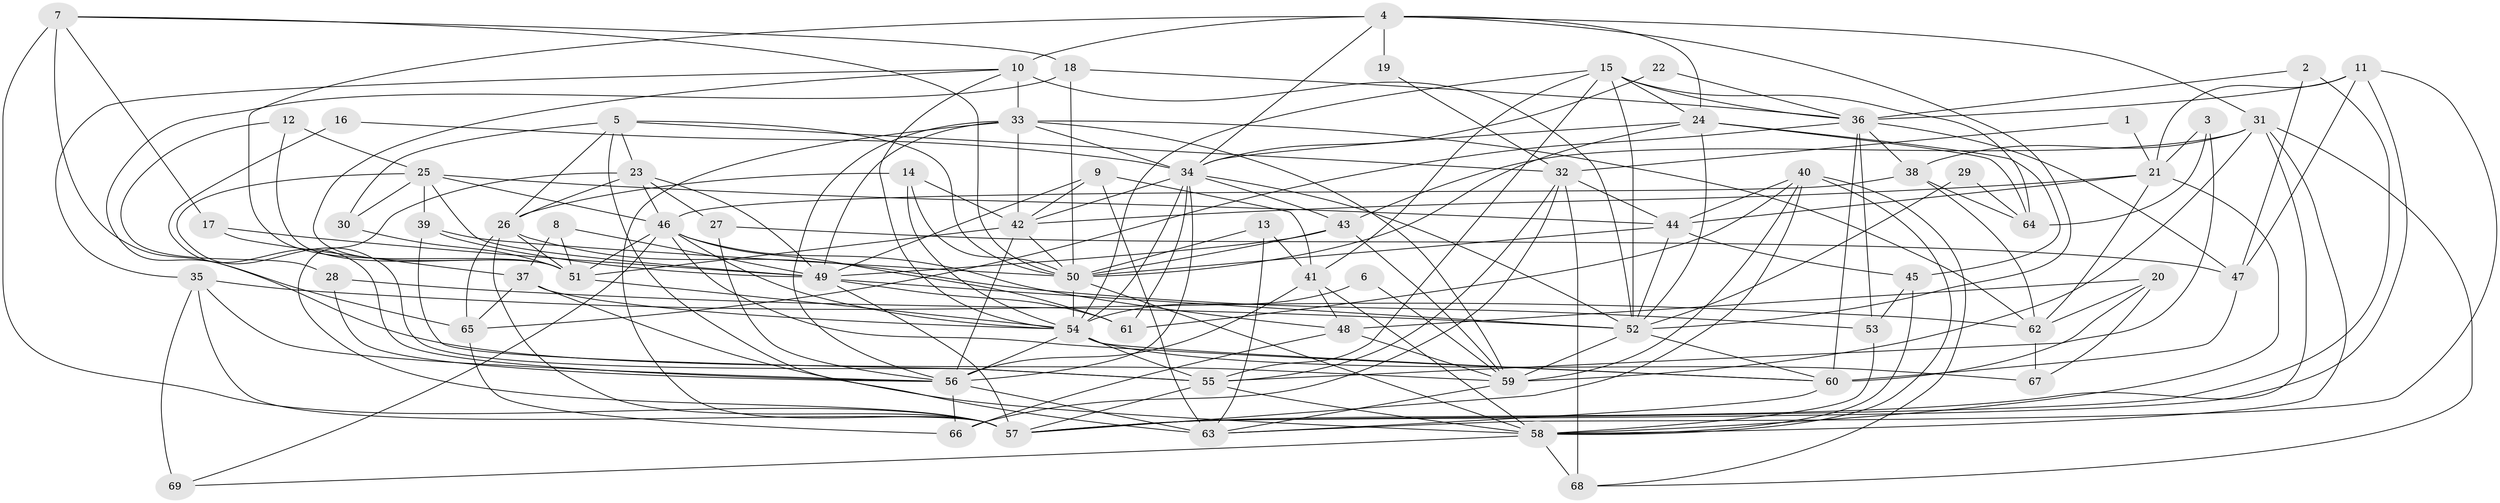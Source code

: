 // original degree distribution, {6: 0.10869565217391304, 3: 0.2898550724637681, 2: 0.12318840579710146, 7: 0.028985507246376812, 4: 0.2608695652173913, 5: 0.17391304347826086, 8: 0.014492753623188406}
// Generated by graph-tools (version 1.1) at 2025/26/03/09/25 03:26:13]
// undirected, 69 vertices, 200 edges
graph export_dot {
graph [start="1"]
  node [color=gray90,style=filled];
  1;
  2;
  3;
  4;
  5;
  6;
  7;
  8;
  9;
  10;
  11;
  12;
  13;
  14;
  15;
  16;
  17;
  18;
  19;
  20;
  21;
  22;
  23;
  24;
  25;
  26;
  27;
  28;
  29;
  30;
  31;
  32;
  33;
  34;
  35;
  36;
  37;
  38;
  39;
  40;
  41;
  42;
  43;
  44;
  45;
  46;
  47;
  48;
  49;
  50;
  51;
  52;
  53;
  54;
  55;
  56;
  57;
  58;
  59;
  60;
  61;
  62;
  63;
  64;
  65;
  66;
  67;
  68;
  69;
  1 -- 21 [weight=1.0];
  1 -- 32 [weight=1.0];
  2 -- 36 [weight=1.0];
  2 -- 47 [weight=1.0];
  2 -- 57 [weight=1.0];
  3 -- 21 [weight=1.0];
  3 -- 55 [weight=1.0];
  3 -- 64 [weight=1.0];
  4 -- 10 [weight=1.0];
  4 -- 19 [weight=1.0];
  4 -- 24 [weight=1.0];
  4 -- 31 [weight=1.0];
  4 -- 34 [weight=1.0];
  4 -- 51 [weight=1.0];
  4 -- 52 [weight=1.0];
  5 -- 23 [weight=1.0];
  5 -- 26 [weight=1.0];
  5 -- 30 [weight=1.0];
  5 -- 32 [weight=1.0];
  5 -- 50 [weight=1.0];
  5 -- 63 [weight=1.0];
  6 -- 54 [weight=1.0];
  6 -- 59 [weight=1.0];
  7 -- 17 [weight=1.0];
  7 -- 18 [weight=1.0];
  7 -- 50 [weight=1.0];
  7 -- 57 [weight=1.0];
  7 -- 65 [weight=1.0];
  8 -- 37 [weight=1.0];
  8 -- 49 [weight=1.0];
  8 -- 51 [weight=1.0];
  9 -- 41 [weight=1.0];
  9 -- 42 [weight=1.0];
  9 -- 49 [weight=1.0];
  9 -- 63 [weight=1.0];
  10 -- 33 [weight=1.0];
  10 -- 35 [weight=1.0];
  10 -- 51 [weight=1.0];
  10 -- 52 [weight=1.0];
  10 -- 54 [weight=1.0];
  11 -- 21 [weight=1.0];
  11 -- 36 [weight=1.0];
  11 -- 47 [weight=1.0];
  11 -- 57 [weight=1.0];
  11 -- 63 [weight=1.0];
  12 -- 25 [weight=1.0];
  12 -- 28 [weight=1.0];
  12 -- 51 [weight=1.0];
  13 -- 41 [weight=1.0];
  13 -- 50 [weight=1.0];
  13 -- 63 [weight=1.0];
  14 -- 26 [weight=1.0];
  14 -- 42 [weight=1.0];
  14 -- 50 [weight=1.0];
  14 -- 54 [weight=1.0];
  15 -- 24 [weight=1.0];
  15 -- 36 [weight=1.0];
  15 -- 41 [weight=1.0];
  15 -- 52 [weight=1.0];
  15 -- 54 [weight=1.0];
  15 -- 55 [weight=1.0];
  15 -- 64 [weight=1.0];
  16 -- 34 [weight=1.0];
  16 -- 56 [weight=1.0];
  17 -- 37 [weight=1.0];
  17 -- 49 [weight=1.0];
  18 -- 36 [weight=1.0];
  18 -- 50 [weight=1.0];
  18 -- 59 [weight=1.0];
  19 -- 32 [weight=1.0];
  20 -- 48 [weight=1.0];
  20 -- 60 [weight=1.0];
  20 -- 62 [weight=1.0];
  20 -- 67 [weight=1.0];
  21 -- 42 [weight=1.0];
  21 -- 44 [weight=1.0];
  21 -- 58 [weight=1.0];
  21 -- 62 [weight=1.0];
  22 -- 34 [weight=1.0];
  22 -- 36 [weight=1.0];
  23 -- 26 [weight=1.0];
  23 -- 27 [weight=1.0];
  23 -- 46 [weight=1.0];
  23 -- 49 [weight=2.0];
  23 -- 57 [weight=2.0];
  24 -- 34 [weight=1.0];
  24 -- 45 [weight=1.0];
  24 -- 50 [weight=1.0];
  24 -- 52 [weight=1.0];
  24 -- 64 [weight=1.0];
  25 -- 30 [weight=1.0];
  25 -- 39 [weight=1.0];
  25 -- 44 [weight=1.0];
  25 -- 46 [weight=1.0];
  25 -- 49 [weight=1.0];
  25 -- 55 [weight=1.0];
  26 -- 51 [weight=1.0];
  26 -- 53 [weight=1.0];
  26 -- 57 [weight=1.0];
  26 -- 65 [weight=1.0];
  27 -- 47 [weight=1.0];
  27 -- 56 [weight=1.0];
  28 -- 52 [weight=1.0];
  28 -- 56 [weight=1.0];
  29 -- 52 [weight=1.0];
  29 -- 64 [weight=1.0];
  30 -- 51 [weight=1.0];
  31 -- 38 [weight=1.0];
  31 -- 43 [weight=1.0];
  31 -- 57 [weight=1.0];
  31 -- 58 [weight=1.0];
  31 -- 59 [weight=1.0];
  31 -- 68 [weight=1.0];
  32 -- 44 [weight=1.0];
  32 -- 55 [weight=1.0];
  32 -- 66 [weight=1.0];
  32 -- 68 [weight=1.0];
  33 -- 34 [weight=1.0];
  33 -- 42 [weight=1.0];
  33 -- 49 [weight=1.0];
  33 -- 56 [weight=1.0];
  33 -- 57 [weight=1.0];
  33 -- 59 [weight=2.0];
  33 -- 62 [weight=1.0];
  34 -- 42 [weight=1.0];
  34 -- 43 [weight=1.0];
  34 -- 52 [weight=1.0];
  34 -- 54 [weight=1.0];
  34 -- 56 [weight=1.0];
  34 -- 61 [weight=1.0];
  35 -- 56 [weight=1.0];
  35 -- 57 [weight=1.0];
  35 -- 62 [weight=1.0];
  35 -- 69 [weight=1.0];
  36 -- 38 [weight=1.0];
  36 -- 47 [weight=1.0];
  36 -- 53 [weight=1.0];
  36 -- 60 [weight=1.0];
  36 -- 65 [weight=1.0];
  37 -- 54 [weight=1.0];
  37 -- 58 [weight=1.0];
  37 -- 65 [weight=1.0];
  38 -- 46 [weight=1.0];
  38 -- 62 [weight=1.0];
  38 -- 64 [weight=1.0];
  39 -- 49 [weight=2.0];
  39 -- 50 [weight=2.0];
  39 -- 55 [weight=1.0];
  40 -- 44 [weight=1.0];
  40 -- 57 [weight=1.0];
  40 -- 58 [weight=1.0];
  40 -- 59 [weight=1.0];
  40 -- 61 [weight=1.0];
  40 -- 68 [weight=1.0];
  41 -- 48 [weight=1.0];
  41 -- 56 [weight=1.0];
  41 -- 58 [weight=1.0];
  42 -- 50 [weight=1.0];
  42 -- 51 [weight=1.0];
  42 -- 56 [weight=1.0];
  43 -- 49 [weight=1.0];
  43 -- 50 [weight=1.0];
  43 -- 59 [weight=1.0];
  44 -- 45 [weight=1.0];
  44 -- 50 [weight=1.0];
  44 -- 52 [weight=1.0];
  45 -- 53 [weight=1.0];
  45 -- 58 [weight=1.0];
  46 -- 48 [weight=1.0];
  46 -- 51 [weight=1.0];
  46 -- 54 [weight=1.0];
  46 -- 60 [weight=1.0];
  46 -- 61 [weight=1.0];
  46 -- 69 [weight=1.0];
  47 -- 60 [weight=1.0];
  48 -- 59 [weight=1.0];
  48 -- 66 [weight=1.0];
  49 -- 52 [weight=1.0];
  49 -- 57 [weight=1.0];
  49 -- 61 [weight=1.0];
  50 -- 54 [weight=1.0];
  50 -- 58 [weight=1.0];
  51 -- 54 [weight=1.0];
  52 -- 59 [weight=1.0];
  52 -- 60 [weight=1.0];
  53 -- 58 [weight=1.0];
  54 -- 55 [weight=1.0];
  54 -- 56 [weight=1.0];
  54 -- 60 [weight=1.0];
  54 -- 67 [weight=1.0];
  55 -- 57 [weight=1.0];
  55 -- 58 [weight=1.0];
  56 -- 63 [weight=2.0];
  56 -- 66 [weight=1.0];
  58 -- 68 [weight=2.0];
  58 -- 69 [weight=1.0];
  59 -- 63 [weight=1.0];
  60 -- 63 [weight=1.0];
  62 -- 67 [weight=1.0];
  65 -- 66 [weight=1.0];
}
